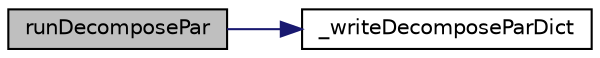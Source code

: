 digraph "runDecomposePar"
{
  bgcolor="transparent";
  edge [fontname="Helvetica",fontsize="10",labelfontname="Helvetica",labelfontsize="10"];
  node [fontname="Helvetica",fontsize="10",shape=record];
  rankdir="LR";
  Node65 [label="runDecomposePar",height=0.2,width=0.4,color="black", fillcolor="grey75", style="filled", fontcolor="black"];
  Node65 -> Node66 [color="midnightblue",fontsize="10",style="solid",fontname="Helvetica"];
  Node66 [label="_writeDecomposeParDict",height=0.2,width=0.4,color="black",URL="$classdafoam_1_1pyDAFoam_1_1PYDAFOAM.html#a1889427c08971ad706f471d8f359f424"];
}
